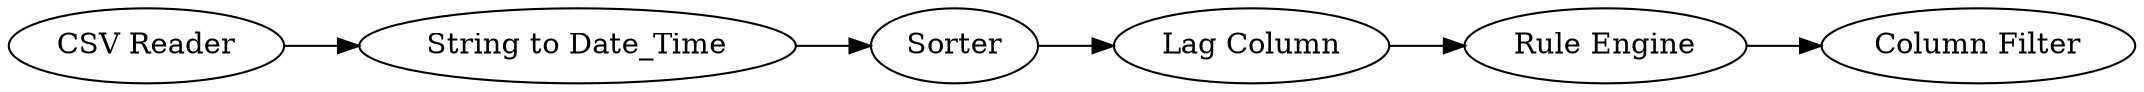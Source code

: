 digraph {
	1 -> 3
	3 -> 2
	4 -> 5
	5 -> 6
	2 -> 4
	5 [label="Rule Engine"]
	1 [label="CSV Reader"]
	4 [label="Lag Column"]
	6 [label="Column Filter"]
	3 [label="String to Date_Time"]
	2 [label=Sorter]
	rankdir=LR
}
